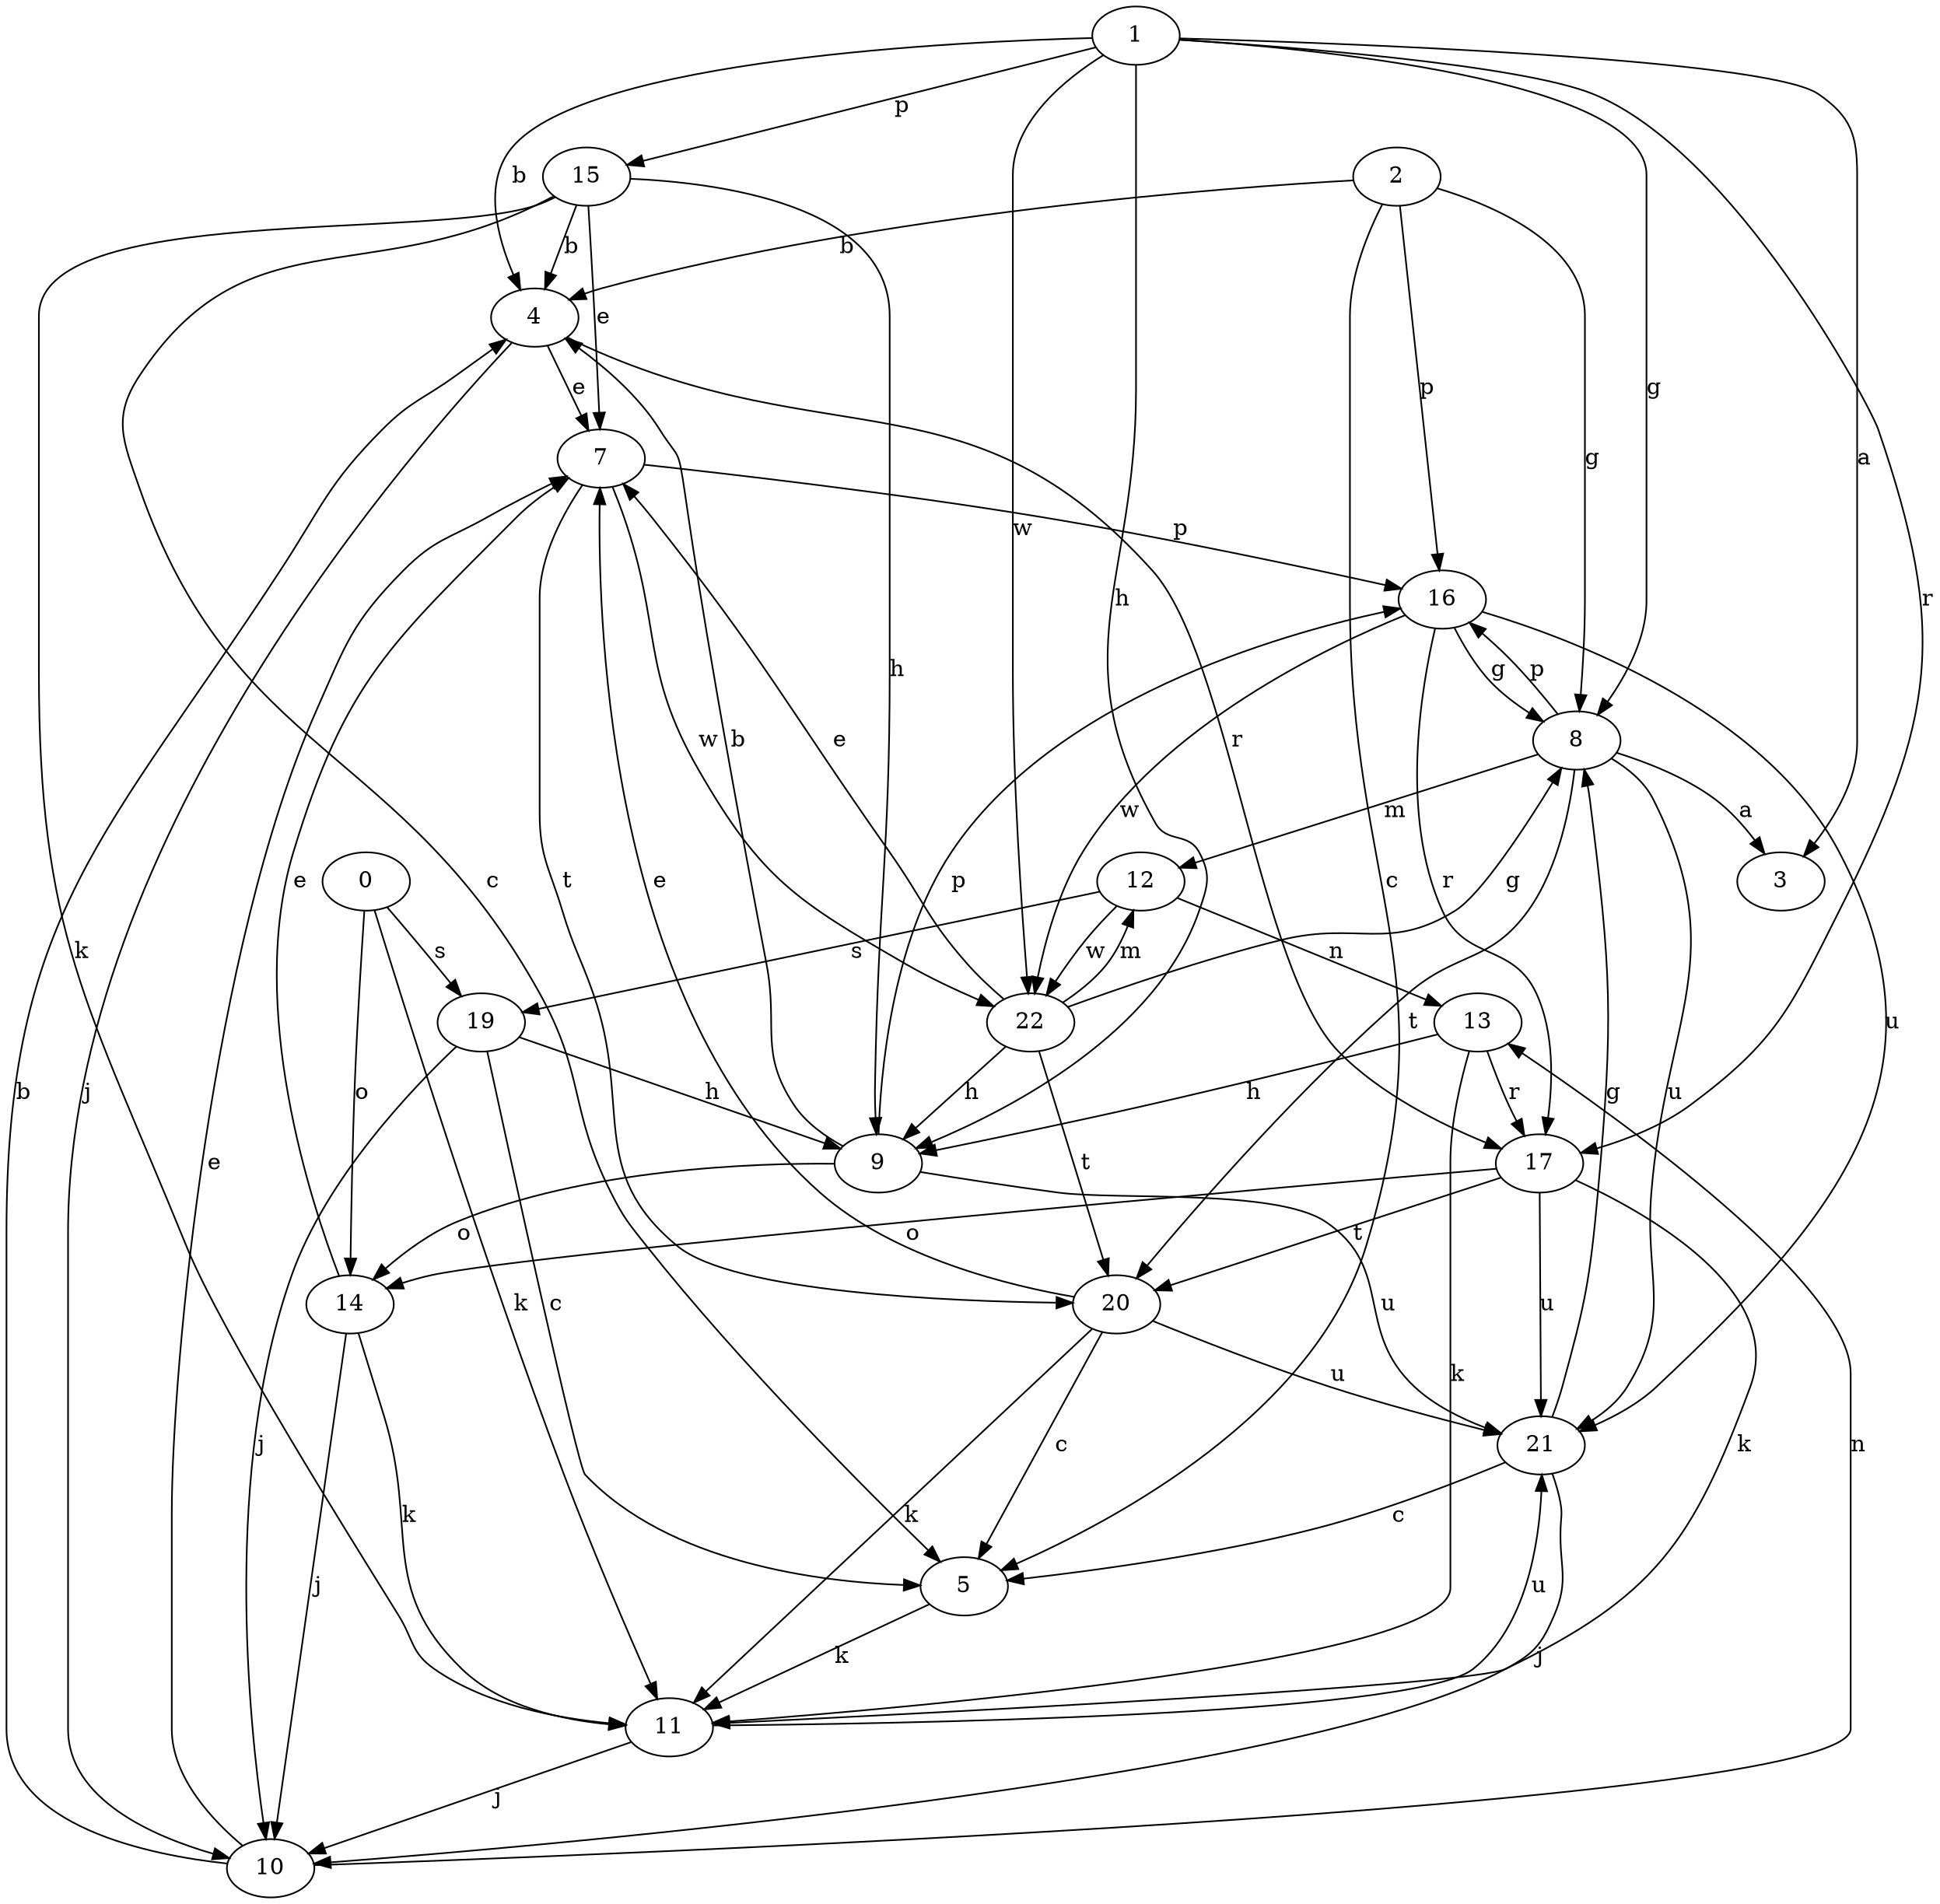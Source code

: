 strict digraph  {
2;
3;
4;
0;
5;
7;
8;
9;
10;
11;
12;
13;
14;
15;
16;
1;
17;
19;
20;
21;
22;
2 -> 4  [label=b];
2 -> 5  [label=c];
2 -> 8  [label=g];
2 -> 16  [label=p];
4 -> 7  [label=e];
4 -> 10  [label=j];
4 -> 17  [label=r];
0 -> 11  [label=k];
0 -> 14  [label=o];
0 -> 19  [label=s];
5 -> 11  [label=k];
7 -> 16  [label=p];
7 -> 20  [label=t];
7 -> 22  [label=w];
8 -> 3  [label=a];
8 -> 12  [label=m];
8 -> 16  [label=p];
8 -> 20  [label=t];
8 -> 21  [label=u];
9 -> 4  [label=b];
9 -> 14  [label=o];
9 -> 16  [label=p];
9 -> 21  [label=u];
10 -> 4  [label=b];
10 -> 7  [label=e];
10 -> 13  [label=n];
11 -> 10  [label=j];
11 -> 21  [label=u];
12 -> 13  [label=n];
12 -> 19  [label=s];
12 -> 22  [label=w];
13 -> 9  [label=h];
13 -> 11  [label=k];
13 -> 17  [label=r];
14 -> 7  [label=e];
14 -> 10  [label=j];
14 -> 11  [label=k];
15 -> 4  [label=b];
15 -> 5  [label=c];
15 -> 7  [label=e];
15 -> 9  [label=h];
15 -> 11  [label=k];
16 -> 8  [label=g];
16 -> 17  [label=r];
16 -> 21  [label=u];
16 -> 22  [label=w];
1 -> 3  [label=a];
1 -> 4  [label=b];
1 -> 8  [label=g];
1 -> 9  [label=h];
1 -> 15  [label=p];
1 -> 17  [label=r];
1 -> 22  [label=w];
17 -> 11  [label=k];
17 -> 14  [label=o];
17 -> 20  [label=t];
17 -> 21  [label=u];
19 -> 5  [label=c];
19 -> 9  [label=h];
19 -> 10  [label=j];
20 -> 5  [label=c];
20 -> 7  [label=e];
20 -> 11  [label=k];
20 -> 21  [label=u];
21 -> 5  [label=c];
21 -> 8  [label=g];
21 -> 10  [label=j];
22 -> 7  [label=e];
22 -> 8  [label=g];
22 -> 9  [label=h];
22 -> 12  [label=m];
22 -> 20  [label=t];
}
